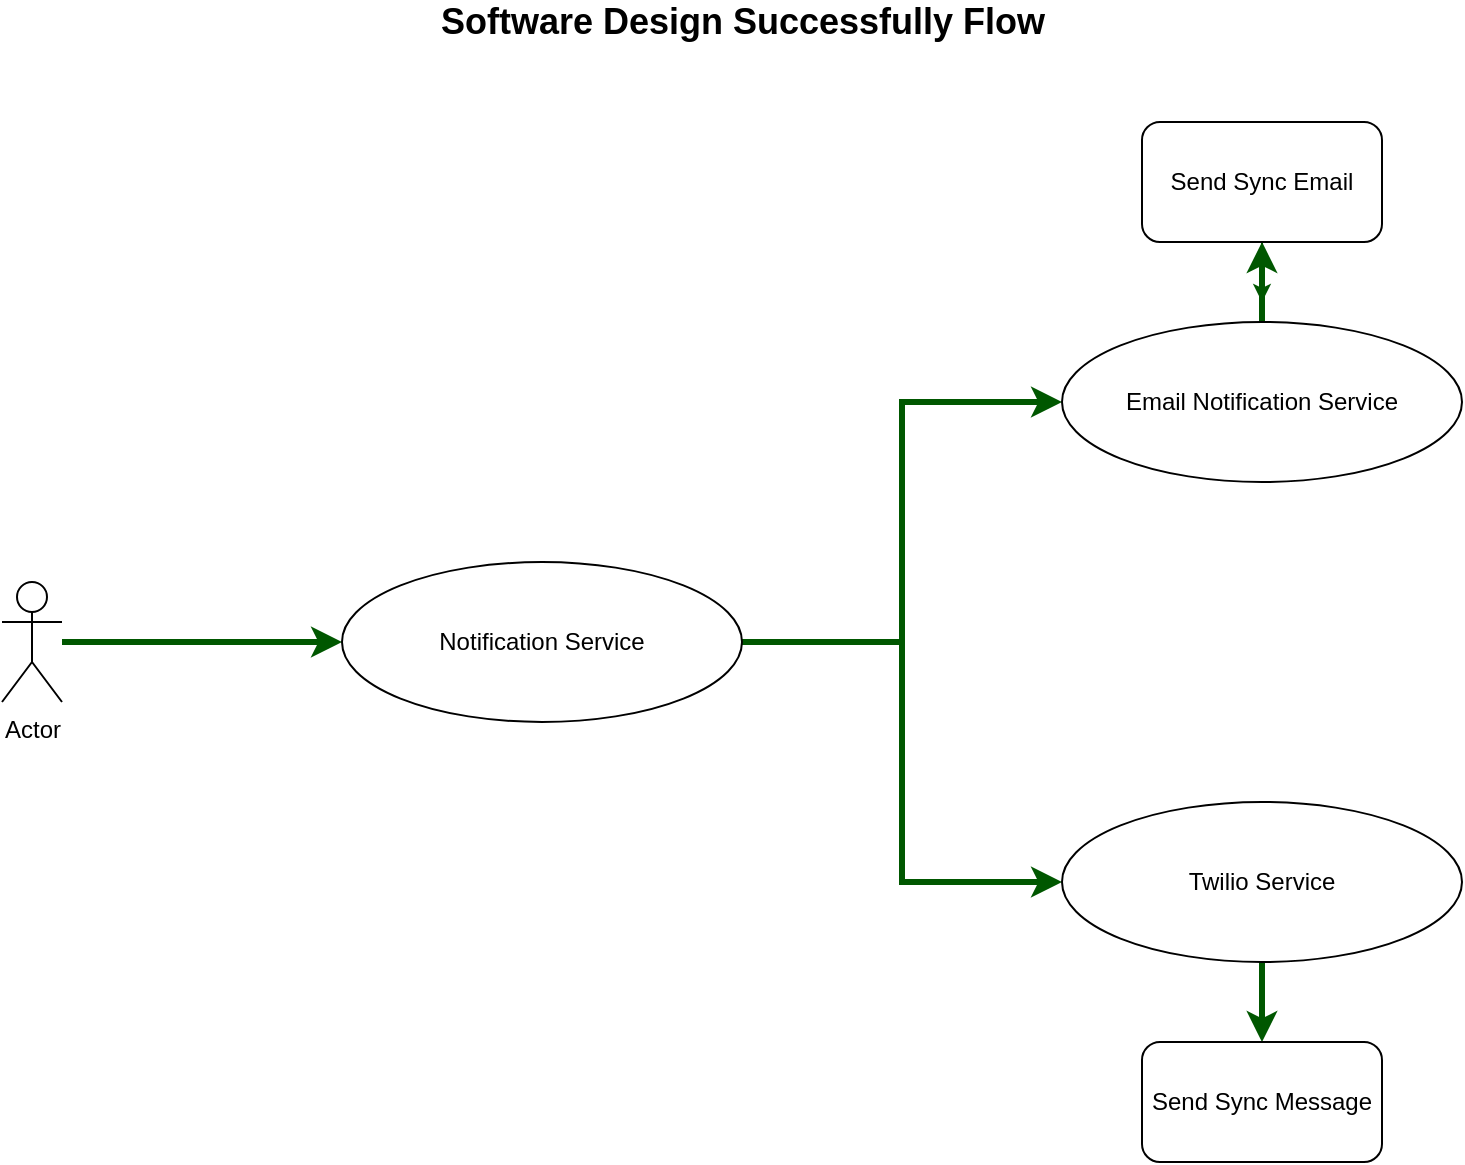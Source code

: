 <mxfile version="15.5.4" type="embed"><diagram id="prtHgNgQTEPvFCAcTncT" name="Send Notification Flow"><mxGraphModel dx="971" dy="498" grid="1" gridSize="10" guides="1" tooltips="1" connect="1" arrows="1" fold="1" page="1" pageScale="1" pageWidth="827" pageHeight="1169" math="0" shadow="0"><root><mxCell id="0"/><mxCell id="1" parent="0"/><mxCell id="11" style="edgeStyle=orthogonalEdgeStyle;rounded=0;orthogonalLoop=1;jettySize=auto;html=1;entryX=0;entryY=0.5;entryDx=0;entryDy=0;fillColor=#008a00;strokeColor=#005700;strokeWidth=3;" edge="1" parent="1" source="_28B4jXfdEEOSbrgzBtu-1" target="_28B4jXfdEEOSbrgzBtu-11"><mxGeometry relative="1" as="geometry"/></mxCell><mxCell id="_28B4jXfdEEOSbrgzBtu-1" value="Actor" style="shape=umlActor;verticalLabelPosition=bottom;verticalAlign=top;html=1;outlineConnect=0;" parent="1" vertex="1"><mxGeometry x="30" y="310" width="30" height="60" as="geometry"/></mxCell><mxCell id="_28B4jXfdEEOSbrgzBtu-9" value="&lt;font style=&quot;font-size: 18px&quot;&gt;&lt;b&gt;Software Design Successfully Flow&lt;/b&gt;&lt;/font&gt;" style="text;html=1;align=center;verticalAlign=middle;resizable=0;points=[];autosize=1;strokeColor=none;" parent="1" vertex="1"><mxGeometry x="240" y="20" width="320" height="20" as="geometry"/></mxCell><mxCell id="HvkPGjHf5839snBHQK2X-38" style="edgeStyle=orthogonalEdgeStyle;rounded=0;orthogonalLoop=1;jettySize=auto;html=1;entryX=0;entryY=0.5;entryDx=0;entryDy=0;fillColor=#008a00;strokeColor=#005700;strokeWidth=3;" parent="1" source="_28B4jXfdEEOSbrgzBtu-11" target="HvkPGjHf5839snBHQK2X-36" edge="1"><mxGeometry relative="1" as="geometry"/></mxCell><mxCell id="10" style="edgeStyle=orthogonalEdgeStyle;rounded=0;orthogonalLoop=1;jettySize=auto;html=1;entryX=0;entryY=0.5;entryDx=0;entryDy=0;fillColor=#008a00;strokeColor=#005700;strokeWidth=3;" edge="1" parent="1" source="_28B4jXfdEEOSbrgzBtu-11" target="6"><mxGeometry relative="1" as="geometry"/></mxCell><mxCell id="_28B4jXfdEEOSbrgzBtu-11" value="Notification Service" style="ellipse;whiteSpace=wrap;html=1;" parent="1" vertex="1"><mxGeometry x="200" y="300" width="200" height="80" as="geometry"/></mxCell><mxCell id="12" value="" style="edgeStyle=orthogonalEdgeStyle;rounded=0;orthogonalLoop=1;jettySize=auto;html=1;fillColor=#008a00;strokeColor=#005700;strokeWidth=3;" edge="1" parent="1" source="HvkPGjHf5839snBHQK2X-36" target="3"><mxGeometry relative="1" as="geometry"/></mxCell><mxCell id="HvkPGjHf5839snBHQK2X-36" value="Twilio Service" style="ellipse;whiteSpace=wrap;html=1;" parent="1" vertex="1"><mxGeometry x="560" y="420" width="200" height="80" as="geometry"/></mxCell><mxCell id="3" value="Send Sync Message" style="rounded=1;whiteSpace=wrap;html=1;" parent="1" vertex="1"><mxGeometry x="600" y="540" width="120" height="60" as="geometry"/></mxCell><mxCell id="7" style="edgeStyle=orthogonalEdgeStyle;rounded=0;orthogonalLoop=1;jettySize=auto;html=1;exitX=0.5;exitY=1;exitDx=0;exitDy=0;fillColor=#008a00;strokeColor=#005700;" edge="1" parent="1" source="8"><mxGeometry relative="1" as="geometry"><mxPoint x="660" y="170" as="targetPoint"/></mxGeometry></mxCell><mxCell id="13" value="" style="edgeStyle=orthogonalEdgeStyle;rounded=0;orthogonalLoop=1;jettySize=auto;html=1;fillColor=#008a00;strokeColor=#005700;strokeWidth=3;" edge="1" parent="1" source="6" target="8"><mxGeometry relative="1" as="geometry"/></mxCell><mxCell id="6" value="Email Notification Service" style="ellipse;whiteSpace=wrap;html=1;" vertex="1" parent="1"><mxGeometry x="560" y="180" width="200" height="80" as="geometry"/></mxCell><mxCell id="8" value="Send Sync Email" style="rounded=1;whiteSpace=wrap;html=1;" vertex="1" parent="1"><mxGeometry x="600" y="80" width="120" height="60" as="geometry"/></mxCell></root></mxGraphModel></diagram></mxfile>